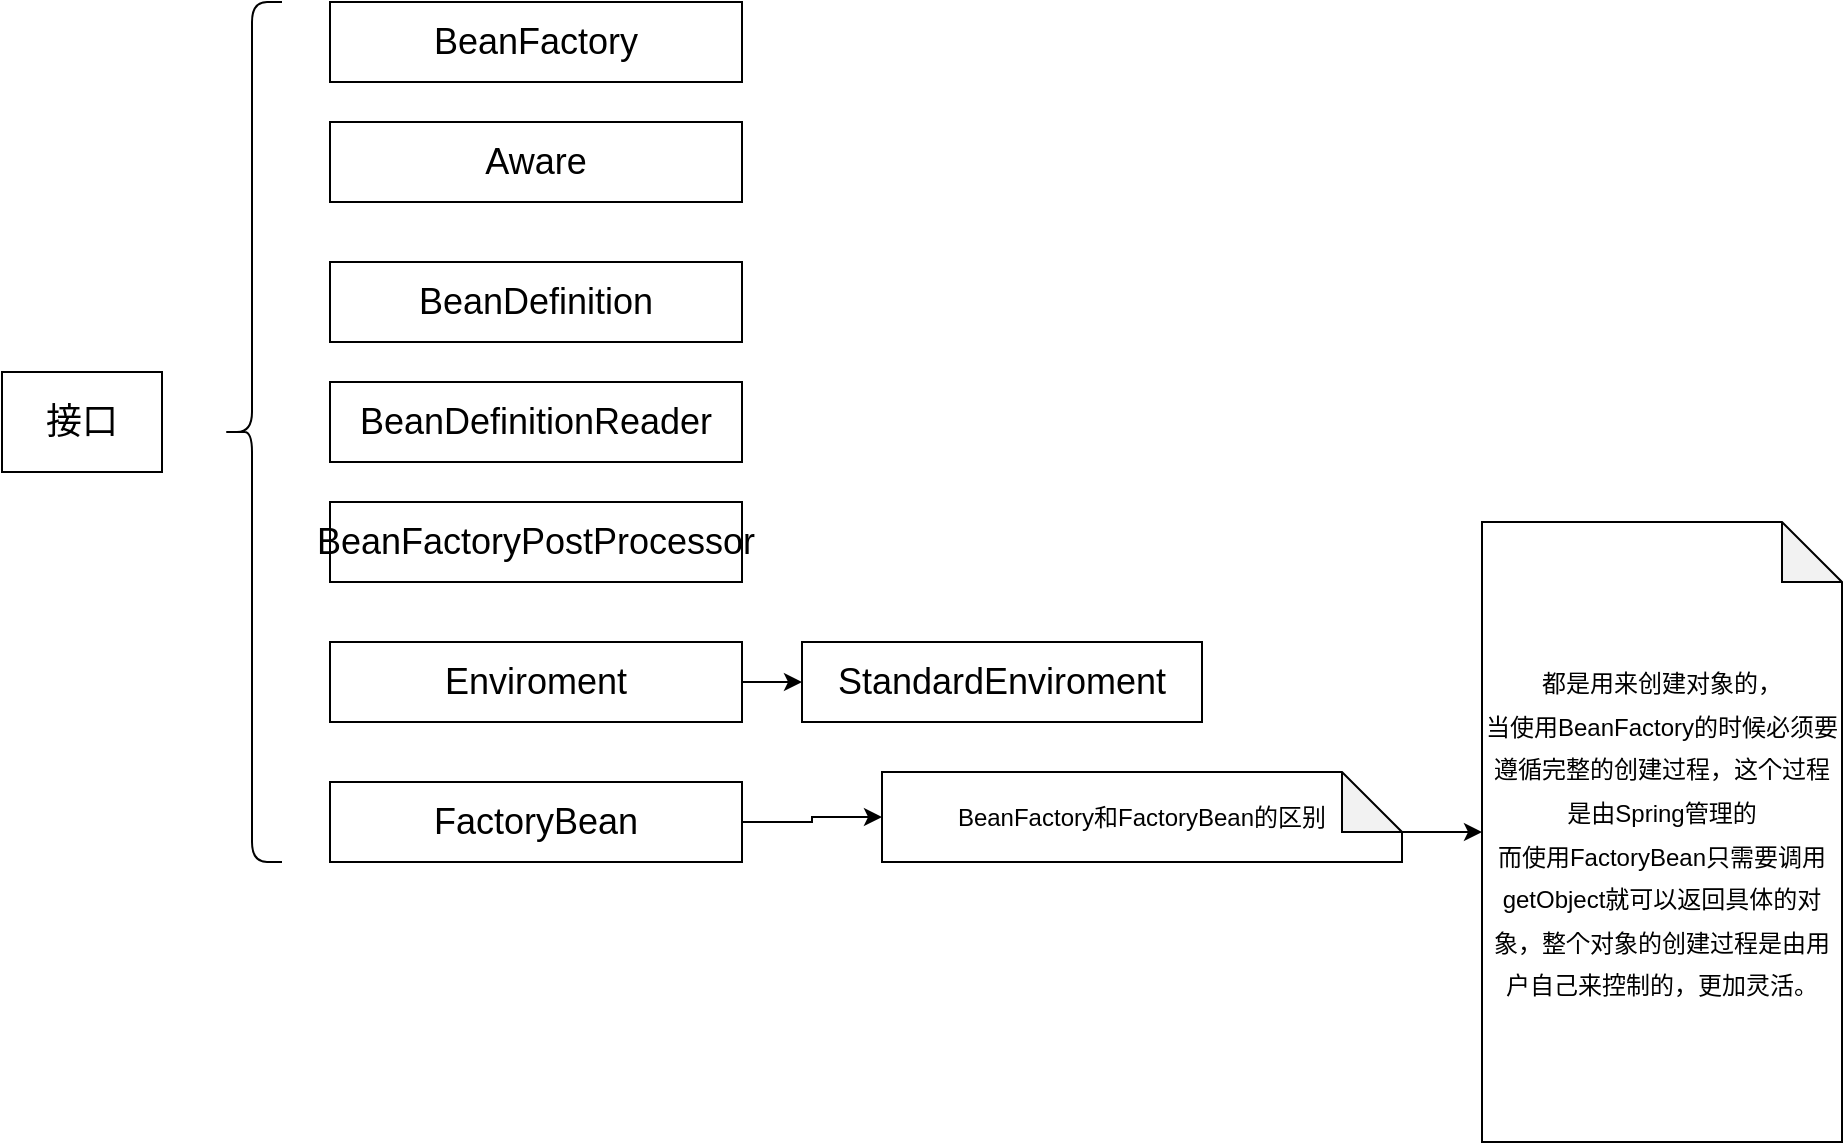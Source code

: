 <mxfile version="17.1.2" type="github">
  <diagram id="G8Xfgcabyp79MKr4GAbQ" name="Page-1">
    <mxGraphModel dx="1426" dy="771" grid="1" gridSize="10" guides="1" tooltips="1" connect="1" arrows="1" fold="1" page="1" pageScale="1" pageWidth="827" pageHeight="1169" math="0" shadow="0">
      <root>
        <mxCell id="0" />
        <mxCell id="1" parent="0" />
        <mxCell id="Ztmm2mGXP8M8KlRXeJQL-1" value="&lt;font style=&quot;font-size: 18px&quot;&gt;接口&lt;/font&gt;" style="rounded=0;whiteSpace=wrap;html=1;" vertex="1" parent="1">
          <mxGeometry x="190" y="665" width="80" height="50" as="geometry" />
        </mxCell>
        <mxCell id="Ztmm2mGXP8M8KlRXeJQL-2" value="BeanFactory" style="rounded=0;whiteSpace=wrap;html=1;fontSize=18;" vertex="1" parent="1">
          <mxGeometry x="354" y="480" width="206" height="40" as="geometry" />
        </mxCell>
        <mxCell id="Ztmm2mGXP8M8KlRXeJQL-3" value="Aware" style="rounded=0;whiteSpace=wrap;html=1;fontSize=18;" vertex="1" parent="1">
          <mxGeometry x="354" y="540" width="206" height="40" as="geometry" />
        </mxCell>
        <mxCell id="Ztmm2mGXP8M8KlRXeJQL-4" value="BeanDefinition" style="rounded=0;whiteSpace=wrap;html=1;fontSize=18;" vertex="1" parent="1">
          <mxGeometry x="354" y="610" width="206" height="40" as="geometry" />
        </mxCell>
        <mxCell id="Ztmm2mGXP8M8KlRXeJQL-5" value="BeanDefinitionReader" style="rounded=0;whiteSpace=wrap;html=1;fontSize=18;" vertex="1" parent="1">
          <mxGeometry x="354" y="670" width="206" height="40" as="geometry" />
        </mxCell>
        <mxCell id="Ztmm2mGXP8M8KlRXeJQL-6" value="BeanFactoryPostProcessor" style="rounded=0;whiteSpace=wrap;html=1;fontSize=18;" vertex="1" parent="1">
          <mxGeometry x="354" y="730" width="206" height="40" as="geometry" />
        </mxCell>
        <mxCell id="Ztmm2mGXP8M8KlRXeJQL-12" style="edgeStyle=orthogonalEdgeStyle;rounded=0;orthogonalLoop=1;jettySize=auto;html=1;exitX=1;exitY=0.5;exitDx=0;exitDy=0;entryX=0;entryY=0.5;entryDx=0;entryDy=0;fontSize=18;" edge="1" parent="1" source="Ztmm2mGXP8M8KlRXeJQL-7" target="Ztmm2mGXP8M8KlRXeJQL-9">
          <mxGeometry relative="1" as="geometry" />
        </mxCell>
        <mxCell id="Ztmm2mGXP8M8KlRXeJQL-7" value="Enviroment" style="rounded=0;whiteSpace=wrap;html=1;fontSize=18;" vertex="1" parent="1">
          <mxGeometry x="354" y="800" width="206" height="40" as="geometry" />
        </mxCell>
        <mxCell id="Ztmm2mGXP8M8KlRXeJQL-16" style="edgeStyle=orthogonalEdgeStyle;rounded=0;orthogonalLoop=1;jettySize=auto;html=1;exitX=1;exitY=0.5;exitDx=0;exitDy=0;fontSize=18;entryX=0;entryY=0.5;entryDx=0;entryDy=0;entryPerimeter=0;" edge="1" parent="1" source="Ztmm2mGXP8M8KlRXeJQL-8" target="Ztmm2mGXP8M8KlRXeJQL-18">
          <mxGeometry relative="1" as="geometry">
            <mxPoint x="620" y="890" as="targetPoint" />
          </mxGeometry>
        </mxCell>
        <mxCell id="Ztmm2mGXP8M8KlRXeJQL-8" value="FactoryBean" style="rounded=0;whiteSpace=wrap;html=1;fontSize=18;" vertex="1" parent="1">
          <mxGeometry x="354" y="870" width="206" height="40" as="geometry" />
        </mxCell>
        <mxCell id="Ztmm2mGXP8M8KlRXeJQL-9" value="StandardEnviroment" style="rounded=0;whiteSpace=wrap;html=1;fontSize=18;" vertex="1" parent="1">
          <mxGeometry x="590" y="800" width="200" height="40" as="geometry" />
        </mxCell>
        <mxCell id="Ztmm2mGXP8M8KlRXeJQL-11" value="" style="shape=curlyBracket;whiteSpace=wrap;html=1;rounded=1;fontSize=18;" vertex="1" parent="1">
          <mxGeometry x="300" y="480" width="30" height="430" as="geometry" />
        </mxCell>
        <mxCell id="Ztmm2mGXP8M8KlRXeJQL-17" value="&lt;font style=&quot;font-size: 12px&quot;&gt;都是用来创建对象的，&lt;br&gt;当使用BeanFactory的时候必须要遵循完整的创建过程，这个过程是由Spring管理的&lt;br&gt;而使用FactoryBean只需要调用getObject就可以返回具体的对象，整个对象的创建过程是由用户自己来控制的，更加灵活。&lt;br&gt;&lt;/font&gt;" style="shape=note;whiteSpace=wrap;html=1;backgroundOutline=1;darkOpacity=0.05;fontSize=18;" vertex="1" parent="1">
          <mxGeometry x="930" y="740" width="180" height="310" as="geometry" />
        </mxCell>
        <mxCell id="Ztmm2mGXP8M8KlRXeJQL-19" style="edgeStyle=orthogonalEdgeStyle;rounded=0;orthogonalLoop=1;jettySize=auto;html=1;exitX=0;exitY=0;exitDx=220;exitDy=30;exitPerimeter=0;fontSize=12;" edge="1" parent="1" source="Ztmm2mGXP8M8KlRXeJQL-18" target="Ztmm2mGXP8M8KlRXeJQL-17">
          <mxGeometry relative="1" as="geometry" />
        </mxCell>
        <mxCell id="Ztmm2mGXP8M8KlRXeJQL-18" value="&lt;font style=&quot;font-size: 12px&quot;&gt;BeanFactory和FactoryBean的区别&lt;/font&gt;" style="shape=note;whiteSpace=wrap;html=1;backgroundOutline=1;darkOpacity=0.05;fontSize=12;" vertex="1" parent="1">
          <mxGeometry x="630" y="865" width="260" height="45" as="geometry" />
        </mxCell>
      </root>
    </mxGraphModel>
  </diagram>
</mxfile>
